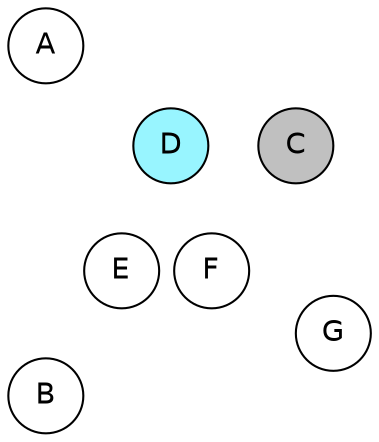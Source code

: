
graph {

layout = circo;
mindist = .1

node [shape = circle, fontname = Helvetica, margin = 0, style = filled]
edge [style=invis]

subgraph 1 {
	E -- F -- F# -- G -- G# -- A -- A# -- B -- C -- C# -- D -- D# -- E
}

C [fillcolor = gray];
C# [fillcolor = white];
D [fillcolor = cadetblue1];
D# [fillcolor = white];
E [fillcolor = white];
F [fillcolor = white];
F# [fillcolor = gray];
G [fillcolor = white];
G# [fillcolor = gray];
A [fillcolor = white];
A# [fillcolor = white];
B [fillcolor = white];
}
